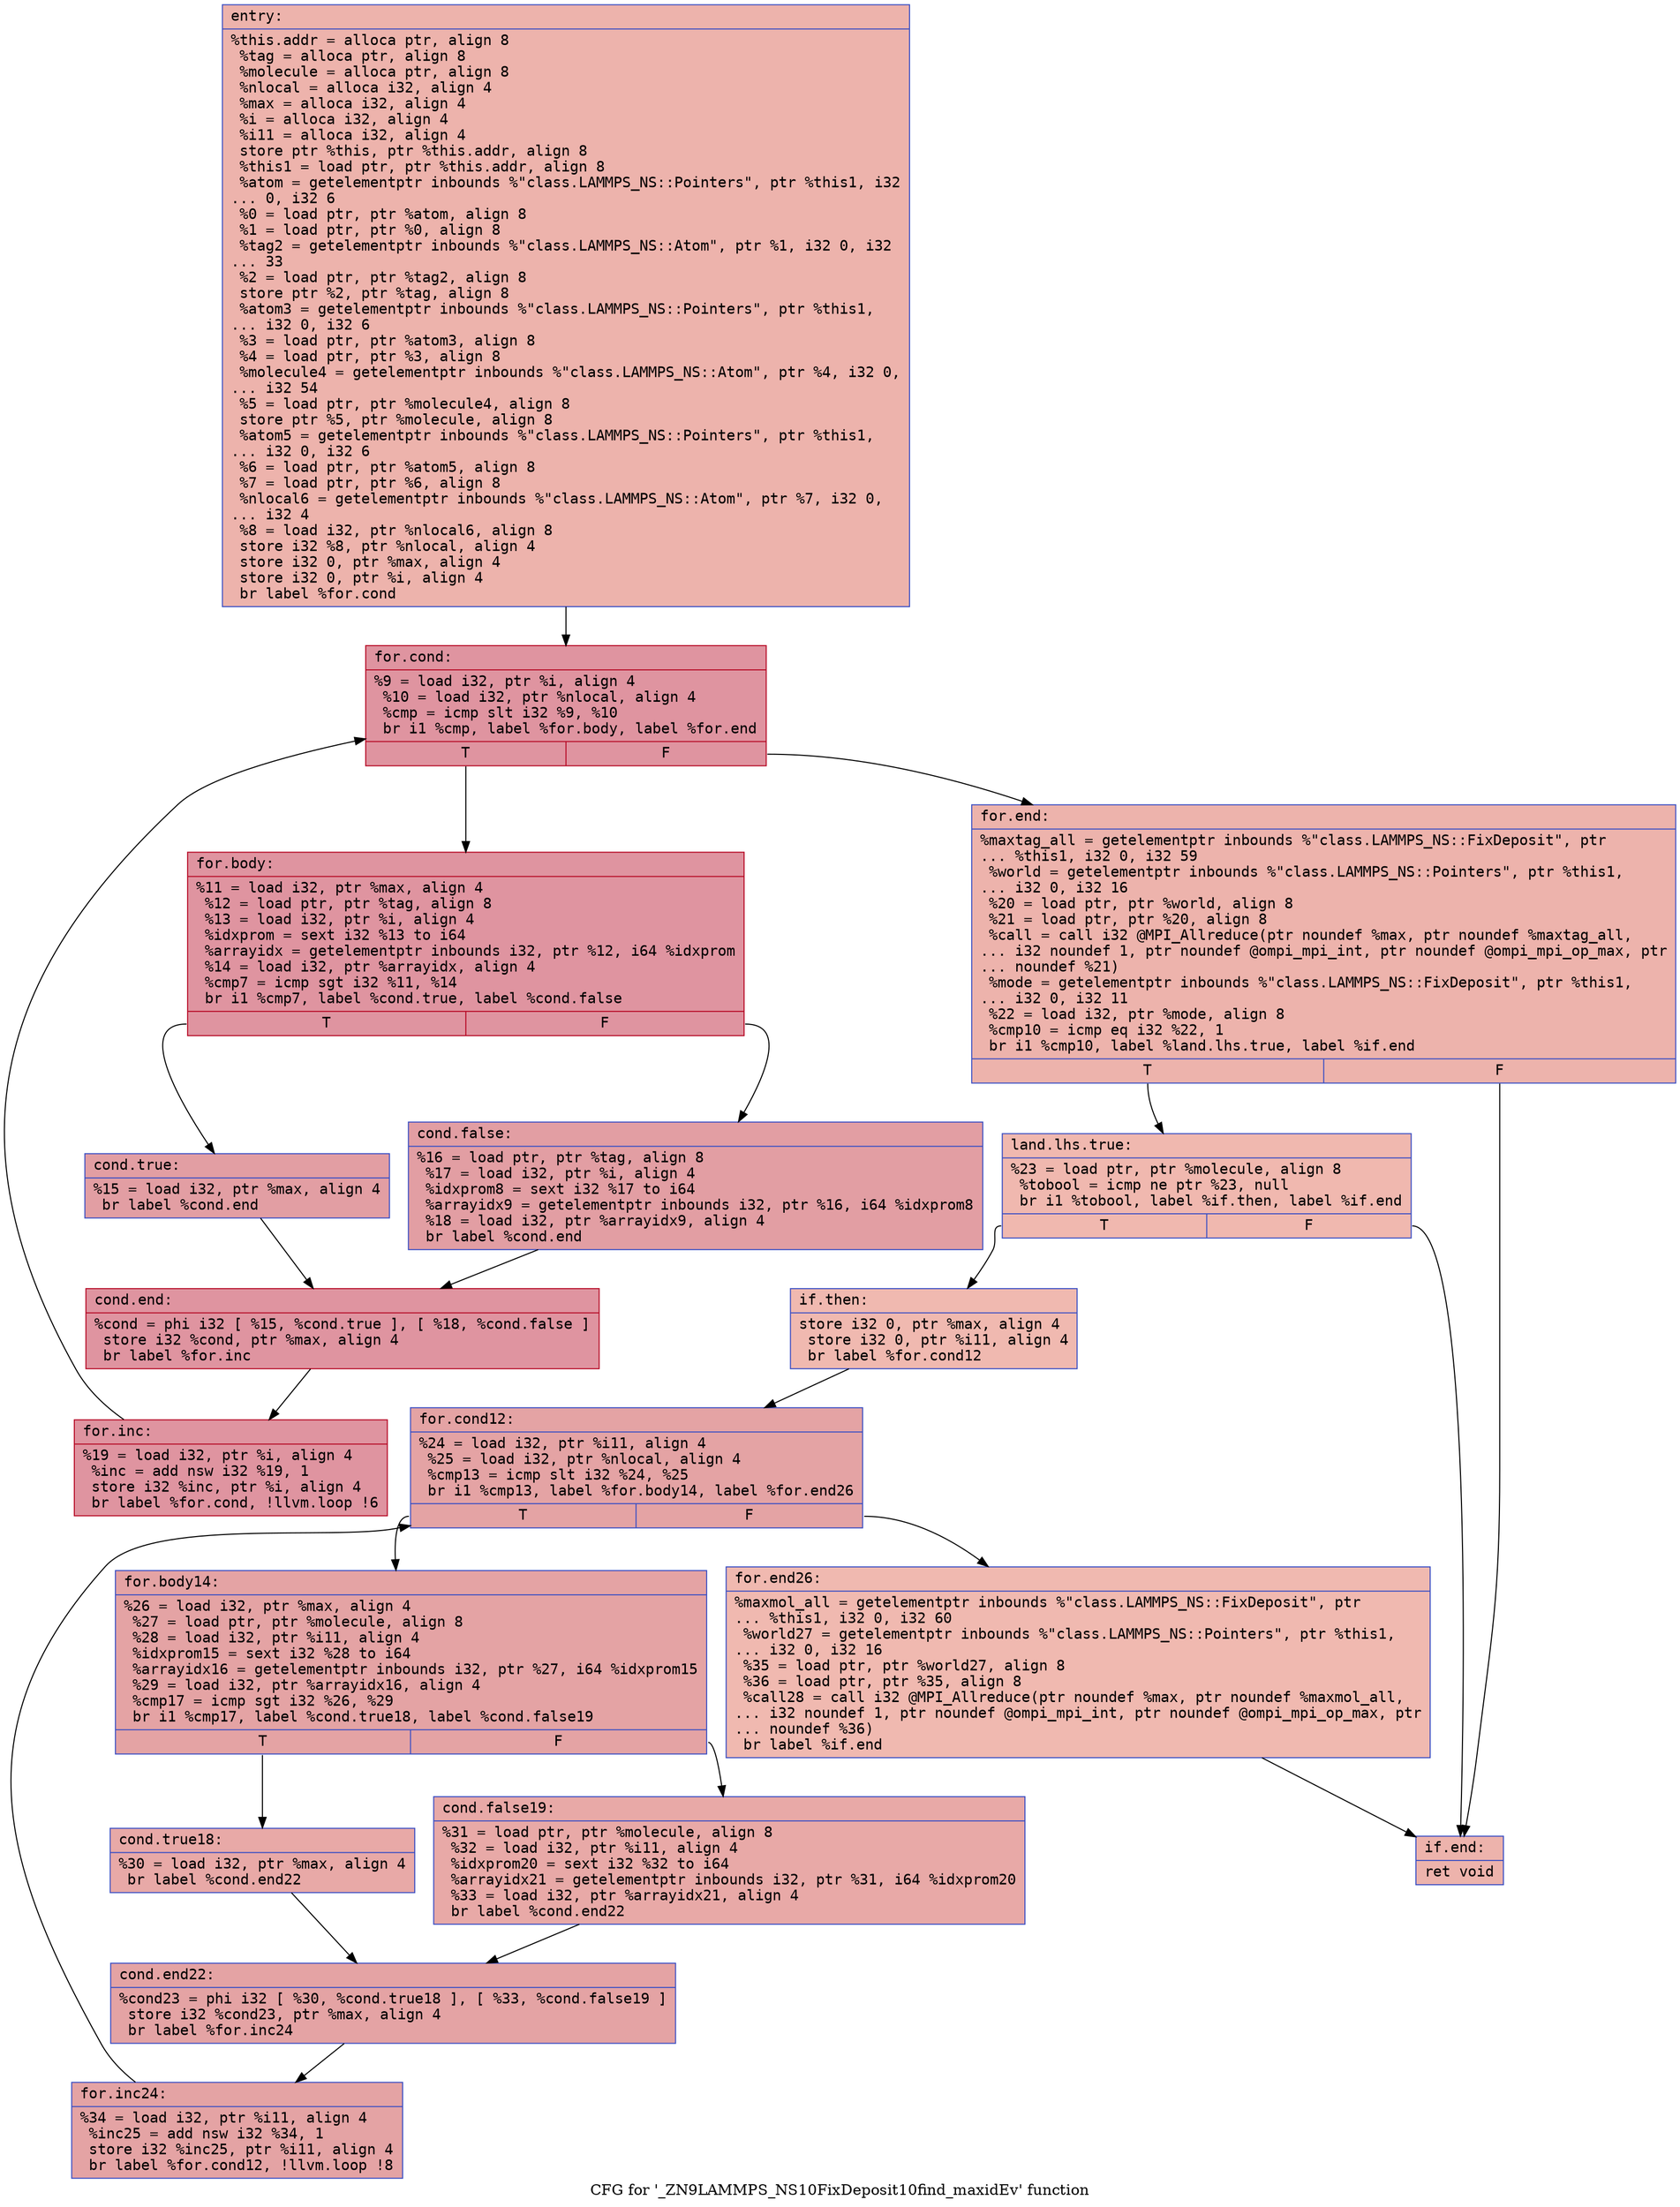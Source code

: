digraph "CFG for '_ZN9LAMMPS_NS10FixDeposit10find_maxidEv' function" {
	label="CFG for '_ZN9LAMMPS_NS10FixDeposit10find_maxidEv' function";

	Node0x555825c9ef50 [shape=record,color="#3d50c3ff", style=filled, fillcolor="#d6524470" fontname="Courier",label="{entry:\l|  %this.addr = alloca ptr, align 8\l  %tag = alloca ptr, align 8\l  %molecule = alloca ptr, align 8\l  %nlocal = alloca i32, align 4\l  %max = alloca i32, align 4\l  %i = alloca i32, align 4\l  %i11 = alloca i32, align 4\l  store ptr %this, ptr %this.addr, align 8\l  %this1 = load ptr, ptr %this.addr, align 8\l  %atom = getelementptr inbounds %\"class.LAMMPS_NS::Pointers\", ptr %this1, i32\l... 0, i32 6\l  %0 = load ptr, ptr %atom, align 8\l  %1 = load ptr, ptr %0, align 8\l  %tag2 = getelementptr inbounds %\"class.LAMMPS_NS::Atom\", ptr %1, i32 0, i32\l... 33\l  %2 = load ptr, ptr %tag2, align 8\l  store ptr %2, ptr %tag, align 8\l  %atom3 = getelementptr inbounds %\"class.LAMMPS_NS::Pointers\", ptr %this1,\l... i32 0, i32 6\l  %3 = load ptr, ptr %atom3, align 8\l  %4 = load ptr, ptr %3, align 8\l  %molecule4 = getelementptr inbounds %\"class.LAMMPS_NS::Atom\", ptr %4, i32 0,\l... i32 54\l  %5 = load ptr, ptr %molecule4, align 8\l  store ptr %5, ptr %molecule, align 8\l  %atom5 = getelementptr inbounds %\"class.LAMMPS_NS::Pointers\", ptr %this1,\l... i32 0, i32 6\l  %6 = load ptr, ptr %atom5, align 8\l  %7 = load ptr, ptr %6, align 8\l  %nlocal6 = getelementptr inbounds %\"class.LAMMPS_NS::Atom\", ptr %7, i32 0,\l... i32 4\l  %8 = load i32, ptr %nlocal6, align 8\l  store i32 %8, ptr %nlocal, align 4\l  store i32 0, ptr %max, align 4\l  store i32 0, ptr %i, align 4\l  br label %for.cond\l}"];
	Node0x555825c9ef50 -> Node0x555825ca0320[tooltip="entry -> for.cond\nProbability 100.00%" ];
	Node0x555825ca0320 [shape=record,color="#b70d28ff", style=filled, fillcolor="#b70d2870" fontname="Courier",label="{for.cond:\l|  %9 = load i32, ptr %i, align 4\l  %10 = load i32, ptr %nlocal, align 4\l  %cmp = icmp slt i32 %9, %10\l  br i1 %cmp, label %for.body, label %for.end\l|{<s0>T|<s1>F}}"];
	Node0x555825ca0320:s0 -> Node0x555825ca05c0[tooltip="for.cond -> for.body\nProbability 96.88%" ];
	Node0x555825ca0320:s1 -> Node0x555825ca0640[tooltip="for.cond -> for.end\nProbability 3.12%" ];
	Node0x555825ca05c0 [shape=record,color="#b70d28ff", style=filled, fillcolor="#b70d2870" fontname="Courier",label="{for.body:\l|  %11 = load i32, ptr %max, align 4\l  %12 = load ptr, ptr %tag, align 8\l  %13 = load i32, ptr %i, align 4\l  %idxprom = sext i32 %13 to i64\l  %arrayidx = getelementptr inbounds i32, ptr %12, i64 %idxprom\l  %14 = load i32, ptr %arrayidx, align 4\l  %cmp7 = icmp sgt i32 %11, %14\l  br i1 %cmp7, label %cond.true, label %cond.false\l|{<s0>T|<s1>F}}"];
	Node0x555825ca05c0:s0 -> Node0x555825ca0b70[tooltip="for.body -> cond.true\nProbability 50.00%" ];
	Node0x555825ca05c0:s1 -> Node0x555825ca0bf0[tooltip="for.body -> cond.false\nProbability 50.00%" ];
	Node0x555825ca0b70 [shape=record,color="#3d50c3ff", style=filled, fillcolor="#be242e70" fontname="Courier",label="{cond.true:\l|  %15 = load i32, ptr %max, align 4\l  br label %cond.end\l}"];
	Node0x555825ca0b70 -> Node0x555825c9fa80[tooltip="cond.true -> cond.end\nProbability 100.00%" ];
	Node0x555825ca0bf0 [shape=record,color="#3d50c3ff", style=filled, fillcolor="#be242e70" fontname="Courier",label="{cond.false:\l|  %16 = load ptr, ptr %tag, align 8\l  %17 = load i32, ptr %i, align 4\l  %idxprom8 = sext i32 %17 to i64\l  %arrayidx9 = getelementptr inbounds i32, ptr %16, i64 %idxprom8\l  %18 = load i32, ptr %arrayidx9, align 4\l  br label %cond.end\l}"];
	Node0x555825ca0bf0 -> Node0x555825c9fa80[tooltip="cond.false -> cond.end\nProbability 100.00%" ];
	Node0x555825c9fa80 [shape=record,color="#b70d28ff", style=filled, fillcolor="#b70d2870" fontname="Courier",label="{cond.end:\l|  %cond = phi i32 [ %15, %cond.true ], [ %18, %cond.false ]\l  store i32 %cond, ptr %max, align 4\l  br label %for.inc\l}"];
	Node0x555825c9fa80 -> Node0x555825ca1430[tooltip="cond.end -> for.inc\nProbability 100.00%" ];
	Node0x555825ca1430 [shape=record,color="#b70d28ff", style=filled, fillcolor="#b70d2870" fontname="Courier",label="{for.inc:\l|  %19 = load i32, ptr %i, align 4\l  %inc = add nsw i32 %19, 1\l  store i32 %inc, ptr %i, align 4\l  br label %for.cond, !llvm.loop !6\l}"];
	Node0x555825ca1430 -> Node0x555825ca0320[tooltip="for.inc -> for.cond\nProbability 100.00%" ];
	Node0x555825ca0640 [shape=record,color="#3d50c3ff", style=filled, fillcolor="#d6524470" fontname="Courier",label="{for.end:\l|  %maxtag_all = getelementptr inbounds %\"class.LAMMPS_NS::FixDeposit\", ptr\l... %this1, i32 0, i32 59\l  %world = getelementptr inbounds %\"class.LAMMPS_NS::Pointers\", ptr %this1,\l... i32 0, i32 16\l  %20 = load ptr, ptr %world, align 8\l  %21 = load ptr, ptr %20, align 8\l  %call = call i32 @MPI_Allreduce(ptr noundef %max, ptr noundef %maxtag_all,\l... i32 noundef 1, ptr noundef @ompi_mpi_int, ptr noundef @ompi_mpi_op_max, ptr\l... noundef %21)\l  %mode = getelementptr inbounds %\"class.LAMMPS_NS::FixDeposit\", ptr %this1,\l... i32 0, i32 11\l  %22 = load i32, ptr %mode, align 8\l  %cmp10 = icmp eq i32 %22, 1\l  br i1 %cmp10, label %land.lhs.true, label %if.end\l|{<s0>T|<s1>F}}"];
	Node0x555825ca0640:s0 -> Node0x555825ca1f20[tooltip="for.end -> land.lhs.true\nProbability 50.00%" ];
	Node0x555825ca0640:s1 -> Node0x555825ca1f70[tooltip="for.end -> if.end\nProbability 50.00%" ];
	Node0x555825ca1f20 [shape=record,color="#3d50c3ff", style=filled, fillcolor="#dc5d4a70" fontname="Courier",label="{land.lhs.true:\l|  %23 = load ptr, ptr %molecule, align 8\l  %tobool = icmp ne ptr %23, null\l  br i1 %tobool, label %if.then, label %if.end\l|{<s0>T|<s1>F}}"];
	Node0x555825ca1f20:s0 -> Node0x555825ca21c0[tooltip="land.lhs.true -> if.then\nProbability 62.50%" ];
	Node0x555825ca1f20:s1 -> Node0x555825ca1f70[tooltip="land.lhs.true -> if.end\nProbability 37.50%" ];
	Node0x555825ca21c0 [shape=record,color="#3d50c3ff", style=filled, fillcolor="#de614d70" fontname="Courier",label="{if.then:\l|  store i32 0, ptr %max, align 4\l  store i32 0, ptr %i11, align 4\l  br label %for.cond12\l}"];
	Node0x555825ca21c0 -> Node0x555825ca2420[tooltip="if.then -> for.cond12\nProbability 100.00%" ];
	Node0x555825ca2420 [shape=record,color="#3d50c3ff", style=filled, fillcolor="#c32e3170" fontname="Courier",label="{for.cond12:\l|  %24 = load i32, ptr %i11, align 4\l  %25 = load i32, ptr %nlocal, align 4\l  %cmp13 = icmp slt i32 %24, %25\l  br i1 %cmp13, label %for.body14, label %for.end26\l|{<s0>T|<s1>F}}"];
	Node0x555825ca2420:s0 -> Node0x555825ca26c0[tooltip="for.cond12 -> for.body14\nProbability 96.88%" ];
	Node0x555825ca2420:s1 -> Node0x555825ca2740[tooltip="for.cond12 -> for.end26\nProbability 3.12%" ];
	Node0x555825ca26c0 [shape=record,color="#3d50c3ff", style=filled, fillcolor="#c32e3170" fontname="Courier",label="{for.body14:\l|  %26 = load i32, ptr %max, align 4\l  %27 = load ptr, ptr %molecule, align 8\l  %28 = load i32, ptr %i11, align 4\l  %idxprom15 = sext i32 %28 to i64\l  %arrayidx16 = getelementptr inbounds i32, ptr %27, i64 %idxprom15\l  %29 = load i32, ptr %arrayidx16, align 4\l  %cmp17 = icmp sgt i32 %26, %29\l  br i1 %cmp17, label %cond.true18, label %cond.false19\l|{<s0>T|<s1>F}}"];
	Node0x555825ca26c0:s0 -> Node0x555825ca2c90[tooltip="for.body14 -> cond.true18\nProbability 50.00%" ];
	Node0x555825ca26c0:s1 -> Node0x555825ca2d10[tooltip="for.body14 -> cond.false19\nProbability 50.00%" ];
	Node0x555825ca2c90 [shape=record,color="#3d50c3ff", style=filled, fillcolor="#ca3b3770" fontname="Courier",label="{cond.true18:\l|  %30 = load i32, ptr %max, align 4\l  br label %cond.end22\l}"];
	Node0x555825ca2c90 -> Node0x555825ca0da0[tooltip="cond.true18 -> cond.end22\nProbability 100.00%" ];
	Node0x555825ca2d10 [shape=record,color="#3d50c3ff", style=filled, fillcolor="#ca3b3770" fontname="Courier",label="{cond.false19:\l|  %31 = load ptr, ptr %molecule, align 8\l  %32 = load i32, ptr %i11, align 4\l  %idxprom20 = sext i32 %32 to i64\l  %arrayidx21 = getelementptr inbounds i32, ptr %31, i64 %idxprom20\l  %33 = load i32, ptr %arrayidx21, align 4\l  br label %cond.end22\l}"];
	Node0x555825ca2d10 -> Node0x555825ca0da0[tooltip="cond.false19 -> cond.end22\nProbability 100.00%" ];
	Node0x555825ca0da0 [shape=record,color="#3d50c3ff", style=filled, fillcolor="#c32e3170" fontname="Courier",label="{cond.end22:\l|  %cond23 = phi i32 [ %30, %cond.true18 ], [ %33, %cond.false19 ]\l  store i32 %cond23, ptr %max, align 4\l  br label %for.inc24\l}"];
	Node0x555825ca0da0 -> Node0x555825c03eb0[tooltip="cond.end22 -> for.inc24\nProbability 100.00%" ];
	Node0x555825c03eb0 [shape=record,color="#3d50c3ff", style=filled, fillcolor="#c32e3170" fontname="Courier",label="{for.inc24:\l|  %34 = load i32, ptr %i11, align 4\l  %inc25 = add nsw i32 %34, 1\l  store i32 %inc25, ptr %i11, align 4\l  br label %for.cond12, !llvm.loop !8\l}"];
	Node0x555825c03eb0 -> Node0x555825ca2420[tooltip="for.inc24 -> for.cond12\nProbability 100.00%" ];
	Node0x555825ca2740 [shape=record,color="#3d50c3ff", style=filled, fillcolor="#de614d70" fontname="Courier",label="{for.end26:\l|  %maxmol_all = getelementptr inbounds %\"class.LAMMPS_NS::FixDeposit\", ptr\l... %this1, i32 0, i32 60\l  %world27 = getelementptr inbounds %\"class.LAMMPS_NS::Pointers\", ptr %this1,\l... i32 0, i32 16\l  %35 = load ptr, ptr %world27, align 8\l  %36 = load ptr, ptr %35, align 8\l  %call28 = call i32 @MPI_Allreduce(ptr noundef %max, ptr noundef %maxmol_all,\l... i32 noundef 1, ptr noundef @ompi_mpi_int, ptr noundef @ompi_mpi_op_max, ptr\l... noundef %36)\l  br label %if.end\l}"];
	Node0x555825ca2740 -> Node0x555825ca1f70[tooltip="for.end26 -> if.end\nProbability 100.00%" ];
	Node0x555825ca1f70 [shape=record,color="#3d50c3ff", style=filled, fillcolor="#d6524470" fontname="Courier",label="{if.end:\l|  ret void\l}"];
}
